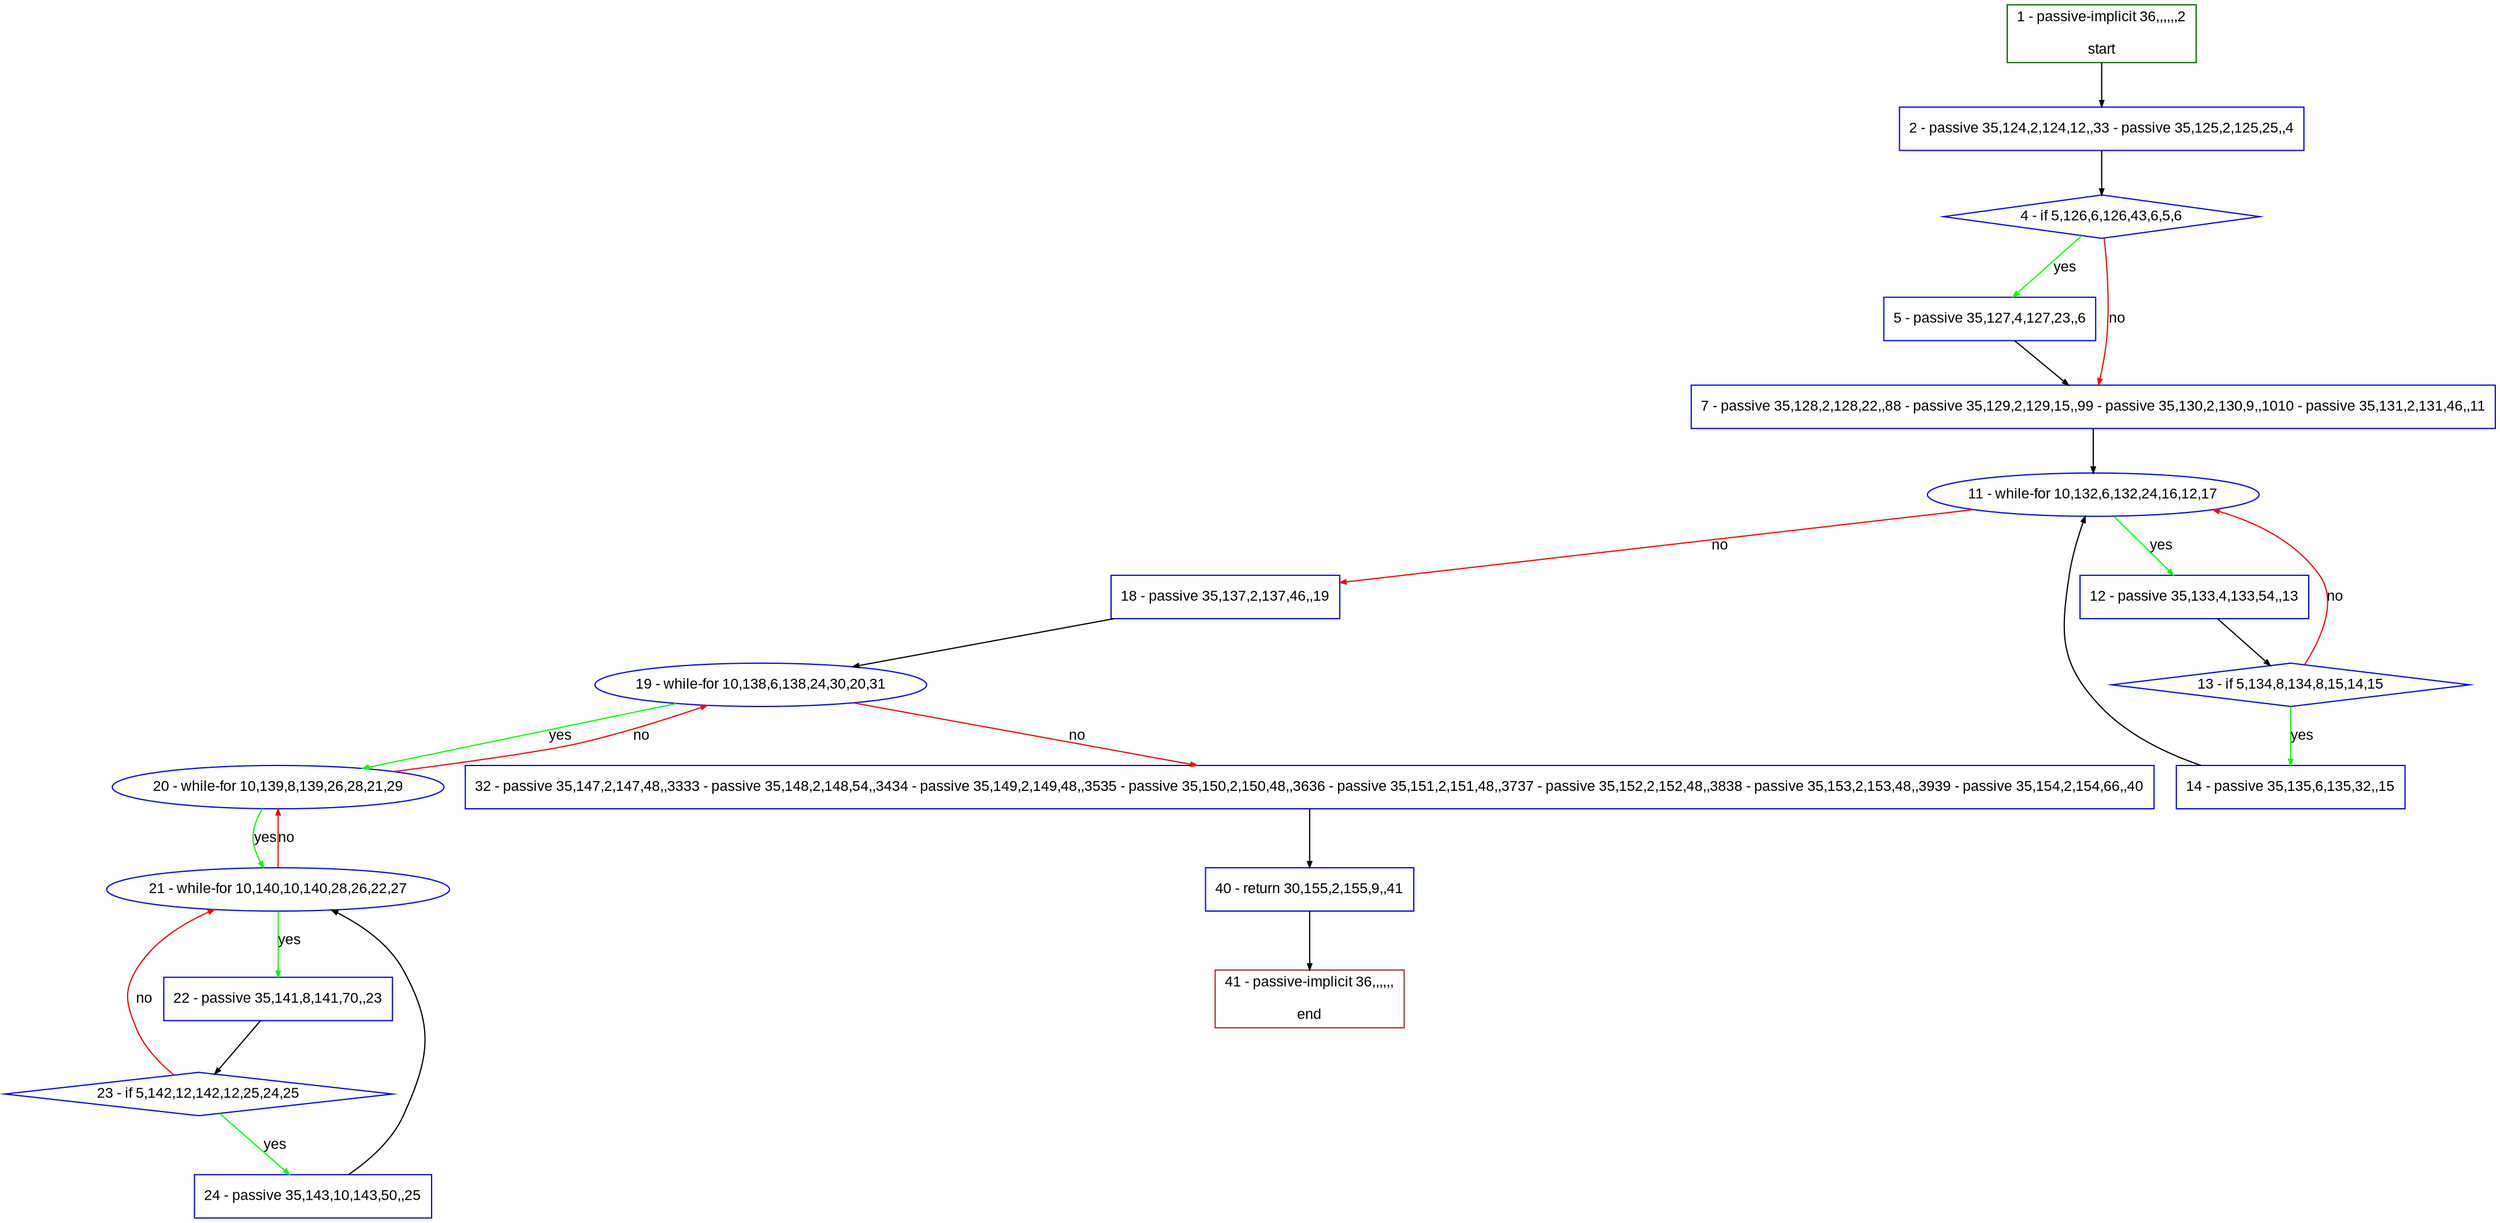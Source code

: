digraph "" {
  graph [pack="true", label="", fontsize="12", packmode="clust", fontname="Arial", fillcolor="#FFFFCC", bgcolor="white", style="rounded,filled", compound="true"];
  node [node_initialized="no", label="", color="grey", fontsize="12", fillcolor="white", fontname="Arial", style="filled", shape="rectangle", compound="true", fixedsize="false"];
  edge [fontcolor="black", arrowhead="normal", arrowtail="none", arrowsize="0.5", ltail="", label="", color="black", fontsize="12", lhead="", fontname="Arial", dir="forward", compound="true"];
  __N1 [label="2 - passive 35,124,2,124,12,,33 - passive 35,125,2,125,25,,4", color="#0000ff", fillcolor="#ffffff", style="filled", shape="box"];
  __N2 [label="1 - passive-implicit 36,,,,,,2\n\nstart", color="#006400", fillcolor="#ffffff", style="filled", shape="box"];
  __N3 [label="4 - if 5,126,6,126,43,6,5,6", color="#0000ff", fillcolor="#ffffff", style="filled", shape="diamond"];
  __N4 [label="5 - passive 35,127,4,127,23,,6", color="#0000ff", fillcolor="#ffffff", style="filled", shape="box"];
  __N5 [label="7 - passive 35,128,2,128,22,,88 - passive 35,129,2,129,15,,99 - passive 35,130,2,130,9,,1010 - passive 35,131,2,131,46,,11", color="#0000ff", fillcolor="#ffffff", style="filled", shape="box"];
  __N6 [label="11 - while-for 10,132,6,132,24,16,12,17", color="#0000ff", fillcolor="#ffffff", style="filled", shape="oval"];
  __N7 [label="12 - passive 35,133,4,133,54,,13", color="#0000ff", fillcolor="#ffffff", style="filled", shape="box"];
  __N8 [label="18 - passive 35,137,2,137,46,,19", color="#0000ff", fillcolor="#ffffff", style="filled", shape="box"];
  __N9 [label="13 - if 5,134,8,134,8,15,14,15", color="#0000ff", fillcolor="#ffffff", style="filled", shape="diamond"];
  __N10 [label="14 - passive 35,135,6,135,32,,15", color="#0000ff", fillcolor="#ffffff", style="filled", shape="box"];
  __N11 [label="19 - while-for 10,138,6,138,24,30,20,31", color="#0000ff", fillcolor="#ffffff", style="filled", shape="oval"];
  __N12 [label="20 - while-for 10,139,8,139,26,28,21,29", color="#0000ff", fillcolor="#ffffff", style="filled", shape="oval"];
  __N13 [label="32 - passive 35,147,2,147,48,,3333 - passive 35,148,2,148,54,,3434 - passive 35,149,2,149,48,,3535 - passive 35,150,2,150,48,,3636 - passive 35,151,2,151,48,,3737 - passive 35,152,2,152,48,,3838 - passive 35,153,2,153,48,,3939 - passive 35,154,2,154,66,,40", color="#0000ff", fillcolor="#ffffff", style="filled", shape="box"];
  __N14 [label="21 - while-for 10,140,10,140,28,26,22,27", color="#0000ff", fillcolor="#ffffff", style="filled", shape="oval"];
  __N15 [label="22 - passive 35,141,8,141,70,,23", color="#0000ff", fillcolor="#ffffff", style="filled", shape="box"];
  __N16 [label="23 - if 5,142,12,142,12,25,24,25", color="#0000ff", fillcolor="#ffffff", style="filled", shape="diamond"];
  __N17 [label="24 - passive 35,143,10,143,50,,25", color="#0000ff", fillcolor="#ffffff", style="filled", shape="box"];
  __N18 [label="40 - return 30,155,2,155,9,,41", color="#0000ff", fillcolor="#ffffff", style="filled", shape="box"];
  __N19 [label="41 - passive-implicit 36,,,,,,\n\nend", color="#a52a2a", fillcolor="#ffffff", style="filled", shape="box"];
  __N2 -> __N1 [arrowhead="normal", arrowtail="none", color="#000000", label="", dir="forward"];
  __N1 -> __N3 [arrowhead="normal", arrowtail="none", color="#000000", label="", dir="forward"];
  __N3 -> __N4 [arrowhead="normal", arrowtail="none", color="#00ff00", label="yes", dir="forward"];
  __N3 -> __N5 [arrowhead="normal", arrowtail="none", color="#ff0000", label="no", dir="forward"];
  __N4 -> __N5 [arrowhead="normal", arrowtail="none", color="#000000", label="", dir="forward"];
  __N5 -> __N6 [arrowhead="normal", arrowtail="none", color="#000000", label="", dir="forward"];
  __N6 -> __N7 [arrowhead="normal", arrowtail="none", color="#00ff00", label="yes", dir="forward"];
  __N6 -> __N8 [arrowhead="normal", arrowtail="none", color="#ff0000", label="no", dir="forward"];
  __N7 -> __N9 [arrowhead="normal", arrowtail="none", color="#000000", label="", dir="forward"];
  __N9 -> __N6 [arrowhead="normal", arrowtail="none", color="#ff0000", label="no", dir="forward"];
  __N9 -> __N10 [arrowhead="normal", arrowtail="none", color="#00ff00", label="yes", dir="forward"];
  __N10 -> __N6 [arrowhead="normal", arrowtail="none", color="#000000", label="", dir="forward"];
  __N8 -> __N11 [arrowhead="normal", arrowtail="none", color="#000000", label="", dir="forward"];
  __N11 -> __N12 [arrowhead="normal", arrowtail="none", color="#00ff00", label="yes", dir="forward"];
  __N12 -> __N11 [arrowhead="normal", arrowtail="none", color="#ff0000", label="no", dir="forward"];
  __N11 -> __N13 [arrowhead="normal", arrowtail="none", color="#ff0000", label="no", dir="forward"];
  __N12 -> __N14 [arrowhead="normal", arrowtail="none", color="#00ff00", label="yes", dir="forward"];
  __N14 -> __N12 [arrowhead="normal", arrowtail="none", color="#ff0000", label="no", dir="forward"];
  __N14 -> __N15 [arrowhead="normal", arrowtail="none", color="#00ff00", label="yes", dir="forward"];
  __N15 -> __N16 [arrowhead="normal", arrowtail="none", color="#000000", label="", dir="forward"];
  __N16 -> __N14 [arrowhead="normal", arrowtail="none", color="#ff0000", label="no", dir="forward"];
  __N16 -> __N17 [arrowhead="normal", arrowtail="none", color="#00ff00", label="yes", dir="forward"];
  __N17 -> __N14 [arrowhead="normal", arrowtail="none", color="#000000", label="", dir="forward"];
  __N13 -> __N18 [arrowhead="normal", arrowtail="none", color="#000000", label="", dir="forward"];
  __N18 -> __N19 [arrowhead="normal", arrowtail="none", color="#000000", label="", dir="forward"];
}
